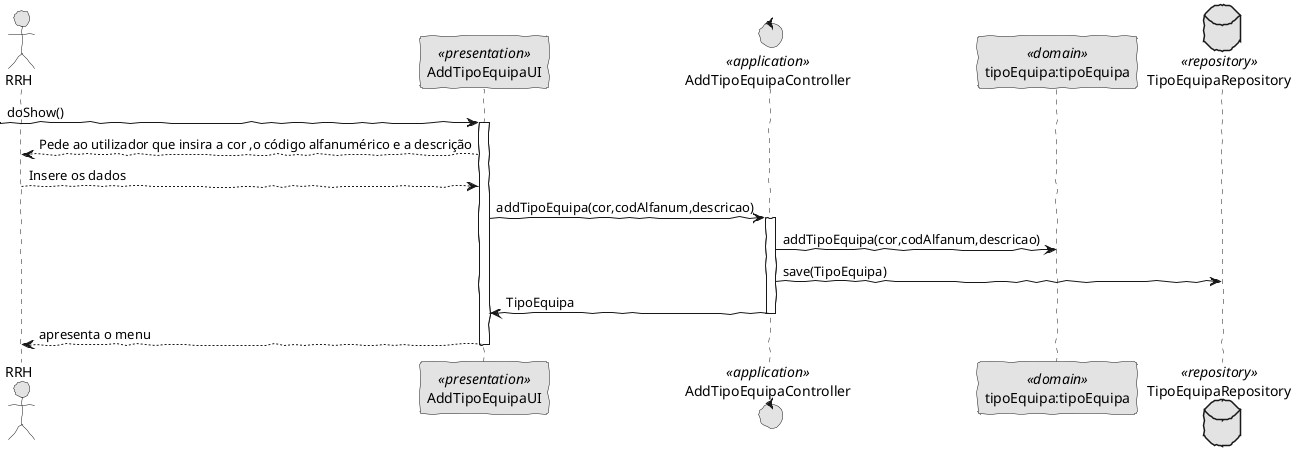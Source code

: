 @startuml
'http://plantuml.com/skinparam.html
skinparam handwritten true
skinparam monochrome true
skinparam packageStyle rect
skinparam defaultFontName FG Virgil
skinparam shadowing false

actor RRH as Actor
participant AddTipoEquipaUI as UI <<presentation>>
control AddTipoEquipaController as Controller <<application>>
participant "tipoEquipa:tipoEquipa" as Domain <<domain>>
database TipoEquipaRepository as Repository <<repository>>

-> UI: doShow()
activate UI

    UI --> Actor: Pede ao utilizador que insira a cor ,o código alfanumérico e a descrição
    Actor --> UI: Insere os dados

    UI -> Controller: addTipoEquipa(cor,codAlfanum,descricao)
    activate Controller
        Controller -> Domain:addTipoEquipa(cor,codAlfanum,descricao)

        Controller->Repository:save(TipoEquipa)
        Controller->UI: TipoEquipa
    deactivate Controller

        UI-->Actor: apresenta o menu
deactivate UI
@enduml
